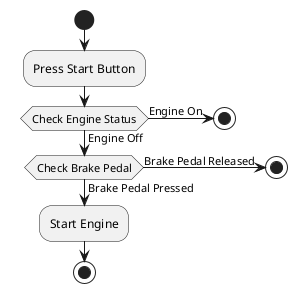 @startuml
start
:Press Start Button;
if (Check Engine Status) then (Engine On)
    stop
else (Engine Off)
    if (Check Brake Pedal) then (Brake Pedal Released)
        stop
    else (Brake Pedal Pressed)
        :Start Engine;
    endif
endif
stop
@enduml